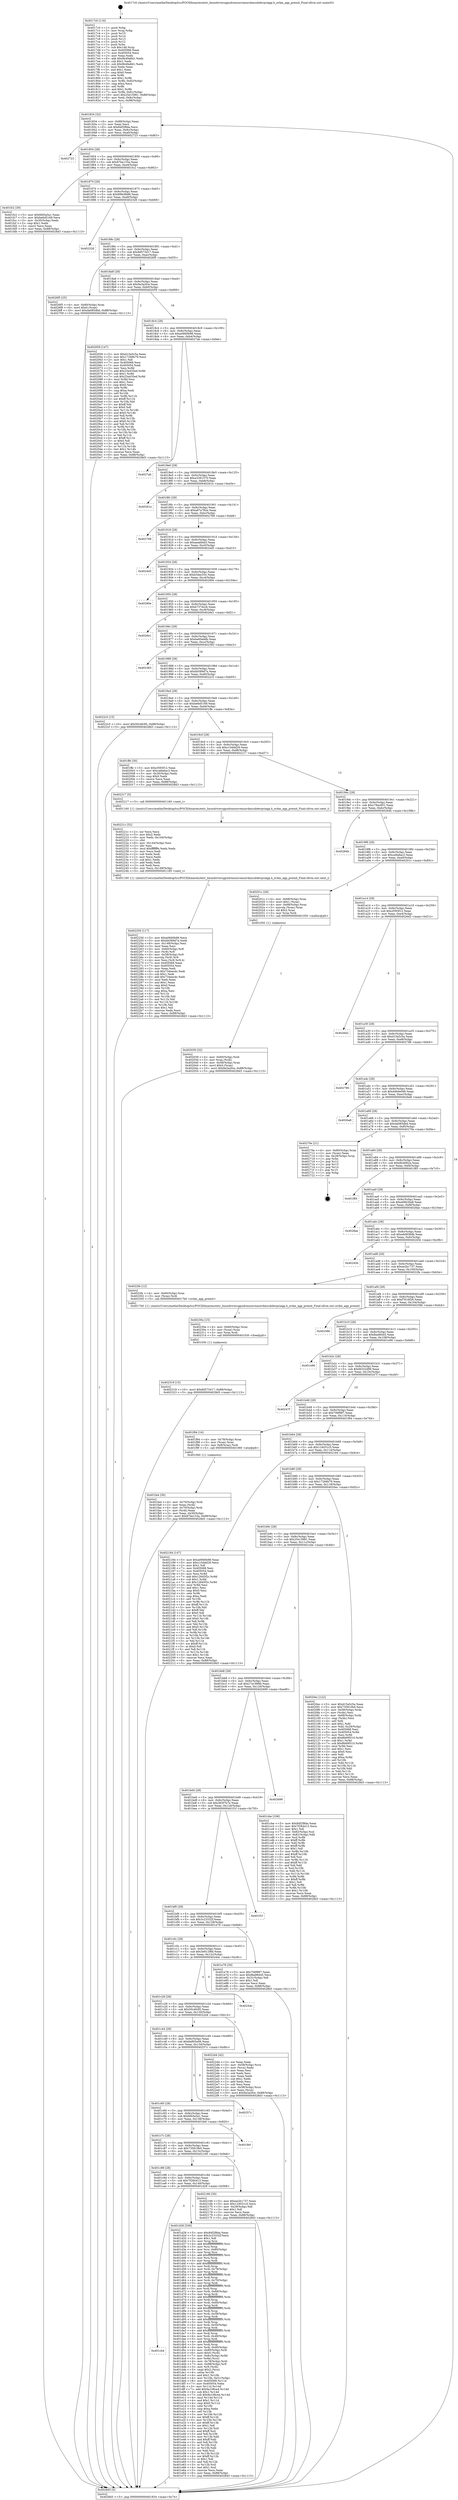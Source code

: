 digraph "0x4017c0" {
  label = "0x4017c0 (/mnt/c/Users/mathe/Desktop/tcc/POCII/binaries/extr_linuxdriversgpudrmnouveaunvkmsubdevpciagp.h_nvkm_agp_preinit_Final-ollvm.out::main(0))"
  labelloc = "t"
  node[shape=record]

  Entry [label="",width=0.3,height=0.3,shape=circle,fillcolor=black,style=filled]
  "0x401834" [label="{
     0x401834 [32]\l
     | [instrs]\l
     &nbsp;&nbsp;0x401834 \<+6\>: mov -0x88(%rbp),%eax\l
     &nbsp;&nbsp;0x40183a \<+2\>: mov %eax,%ecx\l
     &nbsp;&nbsp;0x40183c \<+6\>: sub $0x84f2f8da,%ecx\l
     &nbsp;&nbsp;0x401842 \<+6\>: mov %eax,-0x9c(%rbp)\l
     &nbsp;&nbsp;0x401848 \<+6\>: mov %ecx,-0xa0(%rbp)\l
     &nbsp;&nbsp;0x40184e \<+6\>: je 0000000000402723 \<main+0xf63\>\l
  }"]
  "0x402723" [label="{
     0x402723\l
  }", style=dashed]
  "0x401854" [label="{
     0x401854 [28]\l
     | [instrs]\l
     &nbsp;&nbsp;0x401854 \<+5\>: jmp 0000000000401859 \<main+0x99\>\l
     &nbsp;&nbsp;0x401859 \<+6\>: mov -0x9c(%rbp),%eax\l
     &nbsp;&nbsp;0x40185f \<+5\>: sub $0x87be133a,%eax\l
     &nbsp;&nbsp;0x401864 \<+6\>: mov %eax,-0xa4(%rbp)\l
     &nbsp;&nbsp;0x40186a \<+6\>: je 0000000000401fc2 \<main+0x802\>\l
  }"]
  Exit [label="",width=0.3,height=0.3,shape=circle,fillcolor=black,style=filled,peripheries=2]
  "0x401fc2" [label="{
     0x401fc2 [30]\l
     | [instrs]\l
     &nbsp;&nbsp;0x401fc2 \<+5\>: mov $0x6f45a5a1,%eax\l
     &nbsp;&nbsp;0x401fc7 \<+5\>: mov $0xbe6d5169,%ecx\l
     &nbsp;&nbsp;0x401fcc \<+3\>: mov -0x30(%rbp),%edx\l
     &nbsp;&nbsp;0x401fcf \<+3\>: cmp $0x1,%edx\l
     &nbsp;&nbsp;0x401fd2 \<+3\>: cmovl %ecx,%eax\l
     &nbsp;&nbsp;0x401fd5 \<+6\>: mov %eax,-0x88(%rbp)\l
     &nbsp;&nbsp;0x401fdb \<+5\>: jmp 00000000004028d3 \<main+0x1113\>\l
  }"]
  "0x401870" [label="{
     0x401870 [28]\l
     | [instrs]\l
     &nbsp;&nbsp;0x401870 \<+5\>: jmp 0000000000401875 \<main+0xb5\>\l
     &nbsp;&nbsp;0x401875 \<+6\>: mov -0x9c(%rbp),%eax\l
     &nbsp;&nbsp;0x40187b \<+5\>: sub $0x898c8b86,%eax\l
     &nbsp;&nbsp;0x401880 \<+6\>: mov %eax,-0xa8(%rbp)\l
     &nbsp;&nbsp;0x401886 \<+6\>: je 0000000000402328 \<main+0xb68\>\l
  }"]
  "0x402319" [label="{
     0x402319 [15]\l
     | [instrs]\l
     &nbsp;&nbsp;0x402319 \<+10\>: movl $0x8d573417,-0x88(%rbp)\l
     &nbsp;&nbsp;0x402323 \<+5\>: jmp 00000000004028d3 \<main+0x1113\>\l
  }"]
  "0x402328" [label="{
     0x402328\l
  }", style=dashed]
  "0x40188c" [label="{
     0x40188c [28]\l
     | [instrs]\l
     &nbsp;&nbsp;0x40188c \<+5\>: jmp 0000000000401891 \<main+0xd1\>\l
     &nbsp;&nbsp;0x401891 \<+6\>: mov -0x9c(%rbp),%eax\l
     &nbsp;&nbsp;0x401897 \<+5\>: sub $0x8d573417,%eax\l
     &nbsp;&nbsp;0x40189c \<+6\>: mov %eax,-0xac(%rbp)\l
     &nbsp;&nbsp;0x4018a2 \<+6\>: je 00000000004026f5 \<main+0xf35\>\l
  }"]
  "0x40230a" [label="{
     0x40230a [15]\l
     | [instrs]\l
     &nbsp;&nbsp;0x40230a \<+4\>: mov -0x60(%rbp),%rax\l
     &nbsp;&nbsp;0x40230e \<+3\>: mov (%rax),%rax\l
     &nbsp;&nbsp;0x402311 \<+3\>: mov %rax,%rdi\l
     &nbsp;&nbsp;0x402314 \<+5\>: call 0000000000401030 \<free@plt\>\l
     | [calls]\l
     &nbsp;&nbsp;0x401030 \{1\} (unknown)\l
  }"]
  "0x4026f5" [label="{
     0x4026f5 [25]\l
     | [instrs]\l
     &nbsp;&nbsp;0x4026f5 \<+4\>: mov -0x80(%rbp),%rax\l
     &nbsp;&nbsp;0x4026f9 \<+6\>: movl $0x0,(%rax)\l
     &nbsp;&nbsp;0x4026ff \<+10\>: movl $0xda085dbd,-0x88(%rbp)\l
     &nbsp;&nbsp;0x402709 \<+5\>: jmp 00000000004028d3 \<main+0x1113\>\l
  }"]
  "0x4018a8" [label="{
     0x4018a8 [28]\l
     | [instrs]\l
     &nbsp;&nbsp;0x4018a8 \<+5\>: jmp 00000000004018ad \<main+0xed\>\l
     &nbsp;&nbsp;0x4018ad \<+6\>: mov -0x9c(%rbp),%eax\l
     &nbsp;&nbsp;0x4018b3 \<+5\>: sub $0x9a3a2fce,%eax\l
     &nbsp;&nbsp;0x4018b8 \<+6\>: mov %eax,-0xb0(%rbp)\l
     &nbsp;&nbsp;0x4018be \<+6\>: je 0000000000402059 \<main+0x899\>\l
  }"]
  "0x402250" [label="{
     0x402250 [117]\l
     | [instrs]\l
     &nbsp;&nbsp;0x402250 \<+5\>: mov $0xa0660b98,%ecx\l
     &nbsp;&nbsp;0x402255 \<+5\>: mov $0xbb589d7a,%edx\l
     &nbsp;&nbsp;0x40225a \<+6\>: mov -0x148(%rbp),%esi\l
     &nbsp;&nbsp;0x402260 \<+3\>: imul %eax,%esi\l
     &nbsp;&nbsp;0x402263 \<+4\>: mov -0x60(%rbp),%r8\l
     &nbsp;&nbsp;0x402267 \<+3\>: mov (%r8),%r8\l
     &nbsp;&nbsp;0x40226a \<+4\>: mov -0x58(%rbp),%r9\l
     &nbsp;&nbsp;0x40226e \<+3\>: movslq (%r9),%r9\l
     &nbsp;&nbsp;0x402271 \<+4\>: mov %esi,(%r8,%r9,4)\l
     &nbsp;&nbsp;0x402275 \<+7\>: mov 0x405068,%eax\l
     &nbsp;&nbsp;0x40227c \<+7\>: mov 0x405054,%esi\l
     &nbsp;&nbsp;0x402283 \<+2\>: mov %eax,%edi\l
     &nbsp;&nbsp;0x402285 \<+6\>: sub $0x734eecdc,%edi\l
     &nbsp;&nbsp;0x40228b \<+3\>: sub $0x1,%edi\l
     &nbsp;&nbsp;0x40228e \<+6\>: add $0x734eecdc,%edi\l
     &nbsp;&nbsp;0x402294 \<+3\>: imul %edi,%eax\l
     &nbsp;&nbsp;0x402297 \<+3\>: and $0x1,%eax\l
     &nbsp;&nbsp;0x40229a \<+3\>: cmp $0x0,%eax\l
     &nbsp;&nbsp;0x40229d \<+4\>: sete %r10b\l
     &nbsp;&nbsp;0x4022a1 \<+3\>: cmp $0xa,%esi\l
     &nbsp;&nbsp;0x4022a4 \<+4\>: setl %r11b\l
     &nbsp;&nbsp;0x4022a8 \<+3\>: mov %r10b,%bl\l
     &nbsp;&nbsp;0x4022ab \<+3\>: and %r11b,%bl\l
     &nbsp;&nbsp;0x4022ae \<+3\>: xor %r11b,%r10b\l
     &nbsp;&nbsp;0x4022b1 \<+3\>: or %r10b,%bl\l
     &nbsp;&nbsp;0x4022b4 \<+3\>: test $0x1,%bl\l
     &nbsp;&nbsp;0x4022b7 \<+3\>: cmovne %edx,%ecx\l
     &nbsp;&nbsp;0x4022ba \<+6\>: mov %ecx,-0x88(%rbp)\l
     &nbsp;&nbsp;0x4022c0 \<+5\>: jmp 00000000004028d3 \<main+0x1113\>\l
  }"]
  "0x402059" [label="{
     0x402059 [147]\l
     | [instrs]\l
     &nbsp;&nbsp;0x402059 \<+5\>: mov $0xd15a5c5a,%eax\l
     &nbsp;&nbsp;0x40205e \<+5\>: mov $0x17266b79,%ecx\l
     &nbsp;&nbsp;0x402063 \<+2\>: mov $0x1,%dl\l
     &nbsp;&nbsp;0x402065 \<+7\>: mov 0x405068,%esi\l
     &nbsp;&nbsp;0x40206c \<+7\>: mov 0x405054,%edi\l
     &nbsp;&nbsp;0x402073 \<+3\>: mov %esi,%r8d\l
     &nbsp;&nbsp;0x402076 \<+7\>: add $0x23a435ed,%r8d\l
     &nbsp;&nbsp;0x40207d \<+4\>: sub $0x1,%r8d\l
     &nbsp;&nbsp;0x402081 \<+7\>: sub $0x23a435ed,%r8d\l
     &nbsp;&nbsp;0x402088 \<+4\>: imul %r8d,%esi\l
     &nbsp;&nbsp;0x40208c \<+3\>: and $0x1,%esi\l
     &nbsp;&nbsp;0x40208f \<+3\>: cmp $0x0,%esi\l
     &nbsp;&nbsp;0x402092 \<+4\>: sete %r9b\l
     &nbsp;&nbsp;0x402096 \<+3\>: cmp $0xa,%edi\l
     &nbsp;&nbsp;0x402099 \<+4\>: setl %r10b\l
     &nbsp;&nbsp;0x40209d \<+3\>: mov %r9b,%r11b\l
     &nbsp;&nbsp;0x4020a0 \<+4\>: xor $0xff,%r11b\l
     &nbsp;&nbsp;0x4020a4 \<+3\>: mov %r10b,%bl\l
     &nbsp;&nbsp;0x4020a7 \<+3\>: xor $0xff,%bl\l
     &nbsp;&nbsp;0x4020aa \<+3\>: xor $0x0,%dl\l
     &nbsp;&nbsp;0x4020ad \<+3\>: mov %r11b,%r14b\l
     &nbsp;&nbsp;0x4020b0 \<+4\>: and $0x0,%r14b\l
     &nbsp;&nbsp;0x4020b4 \<+3\>: and %dl,%r9b\l
     &nbsp;&nbsp;0x4020b7 \<+3\>: mov %bl,%r15b\l
     &nbsp;&nbsp;0x4020ba \<+4\>: and $0x0,%r15b\l
     &nbsp;&nbsp;0x4020be \<+3\>: and %dl,%r10b\l
     &nbsp;&nbsp;0x4020c1 \<+3\>: or %r9b,%r14b\l
     &nbsp;&nbsp;0x4020c4 \<+3\>: or %r10b,%r15b\l
     &nbsp;&nbsp;0x4020c7 \<+3\>: xor %r15b,%r14b\l
     &nbsp;&nbsp;0x4020ca \<+3\>: or %bl,%r11b\l
     &nbsp;&nbsp;0x4020cd \<+4\>: xor $0xff,%r11b\l
     &nbsp;&nbsp;0x4020d1 \<+3\>: or $0x0,%dl\l
     &nbsp;&nbsp;0x4020d4 \<+3\>: and %dl,%r11b\l
     &nbsp;&nbsp;0x4020d7 \<+3\>: or %r11b,%r14b\l
     &nbsp;&nbsp;0x4020da \<+4\>: test $0x1,%r14b\l
     &nbsp;&nbsp;0x4020de \<+3\>: cmovne %ecx,%eax\l
     &nbsp;&nbsp;0x4020e1 \<+6\>: mov %eax,-0x88(%rbp)\l
     &nbsp;&nbsp;0x4020e7 \<+5\>: jmp 00000000004028d3 \<main+0x1113\>\l
  }"]
  "0x4018c4" [label="{
     0x4018c4 [28]\l
     | [instrs]\l
     &nbsp;&nbsp;0x4018c4 \<+5\>: jmp 00000000004018c9 \<main+0x109\>\l
     &nbsp;&nbsp;0x4018c9 \<+6\>: mov -0x9c(%rbp),%eax\l
     &nbsp;&nbsp;0x4018cf \<+5\>: sub $0xa0660b98,%eax\l
     &nbsp;&nbsp;0x4018d4 \<+6\>: mov %eax,-0xb4(%rbp)\l
     &nbsp;&nbsp;0x4018da \<+6\>: je 00000000004027ab \<main+0xfeb\>\l
  }"]
  "0x40221c" [label="{
     0x40221c [52]\l
     | [instrs]\l
     &nbsp;&nbsp;0x40221c \<+2\>: xor %ecx,%ecx\l
     &nbsp;&nbsp;0x40221e \<+5\>: mov $0x2,%edx\l
     &nbsp;&nbsp;0x402223 \<+6\>: mov %edx,-0x144(%rbp)\l
     &nbsp;&nbsp;0x402229 \<+1\>: cltd\l
     &nbsp;&nbsp;0x40222a \<+6\>: mov -0x144(%rbp),%esi\l
     &nbsp;&nbsp;0x402230 \<+2\>: idiv %esi\l
     &nbsp;&nbsp;0x402232 \<+6\>: imul $0xfffffffe,%edx,%edx\l
     &nbsp;&nbsp;0x402238 \<+2\>: mov %ecx,%edi\l
     &nbsp;&nbsp;0x40223a \<+2\>: sub %edx,%edi\l
     &nbsp;&nbsp;0x40223c \<+2\>: mov %ecx,%edx\l
     &nbsp;&nbsp;0x40223e \<+3\>: sub $0x1,%edx\l
     &nbsp;&nbsp;0x402241 \<+2\>: add %edx,%edi\l
     &nbsp;&nbsp;0x402243 \<+2\>: sub %edi,%ecx\l
     &nbsp;&nbsp;0x402245 \<+6\>: mov %ecx,-0x148(%rbp)\l
     &nbsp;&nbsp;0x40224b \<+5\>: call 0000000000401160 \<next_i\>\l
     | [calls]\l
     &nbsp;&nbsp;0x401160 \{1\} (/mnt/c/Users/mathe/Desktop/tcc/POCII/binaries/extr_linuxdriversgpudrmnouveaunvkmsubdevpciagp.h_nvkm_agp_preinit_Final-ollvm.out::next_i)\l
  }"]
  "0x4027ab" [label="{
     0x4027ab\l
  }", style=dashed]
  "0x4018e0" [label="{
     0x4018e0 [28]\l
     | [instrs]\l
     &nbsp;&nbsp;0x4018e0 \<+5\>: jmp 00000000004018e5 \<main+0x125\>\l
     &nbsp;&nbsp;0x4018e5 \<+6\>: mov -0x9c(%rbp),%eax\l
     &nbsp;&nbsp;0x4018eb \<+5\>: sub $0xa3391570,%eax\l
     &nbsp;&nbsp;0x4018f0 \<+6\>: mov %eax,-0xb8(%rbp)\l
     &nbsp;&nbsp;0x4018f6 \<+6\>: je 000000000040261e \<main+0xe5e\>\l
  }"]
  "0x402039" [label="{
     0x402039 [32]\l
     | [instrs]\l
     &nbsp;&nbsp;0x402039 \<+4\>: mov -0x60(%rbp),%rdi\l
     &nbsp;&nbsp;0x40203d \<+3\>: mov %rax,(%rdi)\l
     &nbsp;&nbsp;0x402040 \<+4\>: mov -0x58(%rbp),%rax\l
     &nbsp;&nbsp;0x402044 \<+6\>: movl $0x0,(%rax)\l
     &nbsp;&nbsp;0x40204a \<+10\>: movl $0x9a3a2fce,-0x88(%rbp)\l
     &nbsp;&nbsp;0x402054 \<+5\>: jmp 00000000004028d3 \<main+0x1113\>\l
  }"]
  "0x40261e" [label="{
     0x40261e\l
  }", style=dashed]
  "0x4018fc" [label="{
     0x4018fc [28]\l
     | [instrs]\l
     &nbsp;&nbsp;0x4018fc \<+5\>: jmp 0000000000401901 \<main+0x141\>\l
     &nbsp;&nbsp;0x401901 \<+6\>: mov -0x9c(%rbp),%eax\l
     &nbsp;&nbsp;0x401907 \<+5\>: sub $0xa87a782e,%eax\l
     &nbsp;&nbsp;0x40190c \<+6\>: mov %eax,-0xbc(%rbp)\l
     &nbsp;&nbsp;0x401912 \<+6\>: je 0000000000402768 \<main+0xfa8\>\l
  }"]
  "0x401fa4" [label="{
     0x401fa4 [30]\l
     | [instrs]\l
     &nbsp;&nbsp;0x401fa4 \<+4\>: mov -0x70(%rbp),%rdi\l
     &nbsp;&nbsp;0x401fa8 \<+2\>: mov %eax,(%rdi)\l
     &nbsp;&nbsp;0x401faa \<+4\>: mov -0x70(%rbp),%rdi\l
     &nbsp;&nbsp;0x401fae \<+2\>: mov (%rdi),%eax\l
     &nbsp;&nbsp;0x401fb0 \<+3\>: mov %eax,-0x30(%rbp)\l
     &nbsp;&nbsp;0x401fb3 \<+10\>: movl $0x87be133a,-0x88(%rbp)\l
     &nbsp;&nbsp;0x401fbd \<+5\>: jmp 00000000004028d3 \<main+0x1113\>\l
  }"]
  "0x402768" [label="{
     0x402768\l
  }", style=dashed]
  "0x401918" [label="{
     0x401918 [28]\l
     | [instrs]\l
     &nbsp;&nbsp;0x401918 \<+5\>: jmp 000000000040191d \<main+0x15d\>\l
     &nbsp;&nbsp;0x40191d \<+6\>: mov -0x9c(%rbp),%eax\l
     &nbsp;&nbsp;0x401923 \<+5\>: sub $0xaeafd4d3,%eax\l
     &nbsp;&nbsp;0x401928 \<+6\>: mov %eax,-0xc0(%rbp)\l
     &nbsp;&nbsp;0x40192e \<+6\>: je 00000000004024d5 \<main+0xd15\>\l
  }"]
  "0x401cb4" [label="{
     0x401cb4\l
  }", style=dashed]
  "0x4024d5" [label="{
     0x4024d5\l
  }", style=dashed]
  "0x401934" [label="{
     0x401934 [28]\l
     | [instrs]\l
     &nbsp;&nbsp;0x401934 \<+5\>: jmp 0000000000401939 \<main+0x179\>\l
     &nbsp;&nbsp;0x401939 \<+6\>: mov -0x9c(%rbp),%eax\l
     &nbsp;&nbsp;0x40193f \<+5\>: sub $0xb3dac53c,%eax\l
     &nbsp;&nbsp;0x401944 \<+6\>: mov %eax,-0xc4(%rbp)\l
     &nbsp;&nbsp;0x40194a \<+6\>: je 000000000040280e \<main+0x104e\>\l
  }"]
  "0x401d28" [label="{
     0x401d28 [336]\l
     | [instrs]\l
     &nbsp;&nbsp;0x401d28 \<+5\>: mov $0x84f2f8da,%eax\l
     &nbsp;&nbsp;0x401d2d \<+5\>: mov $0x3c23332f,%ecx\l
     &nbsp;&nbsp;0x401d32 \<+2\>: mov $0x1,%dl\l
     &nbsp;&nbsp;0x401d34 \<+3\>: mov %rsp,%rsi\l
     &nbsp;&nbsp;0x401d37 \<+4\>: add $0xfffffffffffffff0,%rsi\l
     &nbsp;&nbsp;0x401d3b \<+3\>: mov %rsi,%rsp\l
     &nbsp;&nbsp;0x401d3e \<+4\>: mov %rsi,-0x80(%rbp)\l
     &nbsp;&nbsp;0x401d42 \<+3\>: mov %rsp,%rsi\l
     &nbsp;&nbsp;0x401d45 \<+4\>: add $0xfffffffffffffff0,%rsi\l
     &nbsp;&nbsp;0x401d49 \<+3\>: mov %rsi,%rsp\l
     &nbsp;&nbsp;0x401d4c \<+3\>: mov %rsp,%rdi\l
     &nbsp;&nbsp;0x401d4f \<+4\>: add $0xfffffffffffffff0,%rdi\l
     &nbsp;&nbsp;0x401d53 \<+3\>: mov %rdi,%rsp\l
     &nbsp;&nbsp;0x401d56 \<+4\>: mov %rdi,-0x78(%rbp)\l
     &nbsp;&nbsp;0x401d5a \<+3\>: mov %rsp,%rdi\l
     &nbsp;&nbsp;0x401d5d \<+4\>: add $0xfffffffffffffff0,%rdi\l
     &nbsp;&nbsp;0x401d61 \<+3\>: mov %rdi,%rsp\l
     &nbsp;&nbsp;0x401d64 \<+4\>: mov %rdi,-0x70(%rbp)\l
     &nbsp;&nbsp;0x401d68 \<+3\>: mov %rsp,%rdi\l
     &nbsp;&nbsp;0x401d6b \<+4\>: add $0xfffffffffffffff0,%rdi\l
     &nbsp;&nbsp;0x401d6f \<+3\>: mov %rdi,%rsp\l
     &nbsp;&nbsp;0x401d72 \<+4\>: mov %rdi,-0x68(%rbp)\l
     &nbsp;&nbsp;0x401d76 \<+3\>: mov %rsp,%rdi\l
     &nbsp;&nbsp;0x401d79 \<+4\>: add $0xfffffffffffffff0,%rdi\l
     &nbsp;&nbsp;0x401d7d \<+3\>: mov %rdi,%rsp\l
     &nbsp;&nbsp;0x401d80 \<+4\>: mov %rdi,-0x60(%rbp)\l
     &nbsp;&nbsp;0x401d84 \<+3\>: mov %rsp,%rdi\l
     &nbsp;&nbsp;0x401d87 \<+4\>: add $0xfffffffffffffff0,%rdi\l
     &nbsp;&nbsp;0x401d8b \<+3\>: mov %rdi,%rsp\l
     &nbsp;&nbsp;0x401d8e \<+4\>: mov %rdi,-0x58(%rbp)\l
     &nbsp;&nbsp;0x401d92 \<+3\>: mov %rsp,%rdi\l
     &nbsp;&nbsp;0x401d95 \<+4\>: add $0xfffffffffffffff0,%rdi\l
     &nbsp;&nbsp;0x401d99 \<+3\>: mov %rdi,%rsp\l
     &nbsp;&nbsp;0x401d9c \<+4\>: mov %rdi,-0x50(%rbp)\l
     &nbsp;&nbsp;0x401da0 \<+3\>: mov %rsp,%rdi\l
     &nbsp;&nbsp;0x401da3 \<+4\>: add $0xfffffffffffffff0,%rdi\l
     &nbsp;&nbsp;0x401da7 \<+3\>: mov %rdi,%rsp\l
     &nbsp;&nbsp;0x401daa \<+4\>: mov %rdi,-0x48(%rbp)\l
     &nbsp;&nbsp;0x401dae \<+3\>: mov %rsp,%rdi\l
     &nbsp;&nbsp;0x401db1 \<+4\>: add $0xfffffffffffffff0,%rdi\l
     &nbsp;&nbsp;0x401db5 \<+3\>: mov %rdi,%rsp\l
     &nbsp;&nbsp;0x401db8 \<+4\>: mov %rdi,-0x40(%rbp)\l
     &nbsp;&nbsp;0x401dbc \<+4\>: mov -0x80(%rbp),%rdi\l
     &nbsp;&nbsp;0x401dc0 \<+6\>: movl $0x0,(%rdi)\l
     &nbsp;&nbsp;0x401dc6 \<+7\>: mov -0x8c(%rbp),%r8d\l
     &nbsp;&nbsp;0x401dcd \<+3\>: mov %r8d,(%rsi)\l
     &nbsp;&nbsp;0x401dd0 \<+4\>: mov -0x78(%rbp),%rdi\l
     &nbsp;&nbsp;0x401dd4 \<+7\>: mov -0x98(%rbp),%r9\l
     &nbsp;&nbsp;0x401ddb \<+3\>: mov %r9,(%rdi)\l
     &nbsp;&nbsp;0x401dde \<+3\>: cmpl $0x2,(%rsi)\l
     &nbsp;&nbsp;0x401de1 \<+4\>: setne %r10b\l
     &nbsp;&nbsp;0x401de5 \<+4\>: and $0x1,%r10b\l
     &nbsp;&nbsp;0x401de9 \<+4\>: mov %r10b,-0x31(%rbp)\l
     &nbsp;&nbsp;0x401ded \<+8\>: mov 0x405068,%r11d\l
     &nbsp;&nbsp;0x401df5 \<+7\>: mov 0x405054,%ebx\l
     &nbsp;&nbsp;0x401dfc \<+3\>: mov %r11d,%r14d\l
     &nbsp;&nbsp;0x401dff \<+7\>: add $0x9a108ce4,%r14d\l
     &nbsp;&nbsp;0x401e06 \<+4\>: sub $0x1,%r14d\l
     &nbsp;&nbsp;0x401e0a \<+7\>: sub $0x9a108ce4,%r14d\l
     &nbsp;&nbsp;0x401e11 \<+4\>: imul %r14d,%r11d\l
     &nbsp;&nbsp;0x401e15 \<+4\>: and $0x1,%r11d\l
     &nbsp;&nbsp;0x401e19 \<+4\>: cmp $0x0,%r11d\l
     &nbsp;&nbsp;0x401e1d \<+4\>: sete %r10b\l
     &nbsp;&nbsp;0x401e21 \<+3\>: cmp $0xa,%ebx\l
     &nbsp;&nbsp;0x401e24 \<+4\>: setl %r15b\l
     &nbsp;&nbsp;0x401e28 \<+3\>: mov %r10b,%r12b\l
     &nbsp;&nbsp;0x401e2b \<+4\>: xor $0xff,%r12b\l
     &nbsp;&nbsp;0x401e2f \<+3\>: mov %r15b,%r13b\l
     &nbsp;&nbsp;0x401e32 \<+4\>: xor $0xff,%r13b\l
     &nbsp;&nbsp;0x401e36 \<+3\>: xor $0x1,%dl\l
     &nbsp;&nbsp;0x401e39 \<+3\>: mov %r12b,%sil\l
     &nbsp;&nbsp;0x401e3c \<+4\>: and $0xff,%sil\l
     &nbsp;&nbsp;0x401e40 \<+3\>: and %dl,%r10b\l
     &nbsp;&nbsp;0x401e43 \<+3\>: mov %r13b,%dil\l
     &nbsp;&nbsp;0x401e46 \<+4\>: and $0xff,%dil\l
     &nbsp;&nbsp;0x401e4a \<+3\>: and %dl,%r15b\l
     &nbsp;&nbsp;0x401e4d \<+3\>: or %r10b,%sil\l
     &nbsp;&nbsp;0x401e50 \<+3\>: or %r15b,%dil\l
     &nbsp;&nbsp;0x401e53 \<+3\>: xor %dil,%sil\l
     &nbsp;&nbsp;0x401e56 \<+3\>: or %r13b,%r12b\l
     &nbsp;&nbsp;0x401e59 \<+4\>: xor $0xff,%r12b\l
     &nbsp;&nbsp;0x401e5d \<+3\>: or $0x1,%dl\l
     &nbsp;&nbsp;0x401e60 \<+3\>: and %dl,%r12b\l
     &nbsp;&nbsp;0x401e63 \<+3\>: or %r12b,%sil\l
     &nbsp;&nbsp;0x401e66 \<+4\>: test $0x1,%sil\l
     &nbsp;&nbsp;0x401e6a \<+3\>: cmovne %ecx,%eax\l
     &nbsp;&nbsp;0x401e6d \<+6\>: mov %eax,-0x88(%rbp)\l
     &nbsp;&nbsp;0x401e73 \<+5\>: jmp 00000000004028d3 \<main+0x1113\>\l
  }"]
  "0x40280e" [label="{
     0x40280e\l
  }", style=dashed]
  "0x401950" [label="{
     0x401950 [28]\l
     | [instrs]\l
     &nbsp;&nbsp;0x401950 \<+5\>: jmp 0000000000401955 \<main+0x195\>\l
     &nbsp;&nbsp;0x401955 \<+6\>: mov -0x9c(%rbp),%eax\l
     &nbsp;&nbsp;0x40195b \<+5\>: sub $0xb737dccb,%eax\l
     &nbsp;&nbsp;0x401960 \<+6\>: mov %eax,-0xc8(%rbp)\l
     &nbsp;&nbsp;0x401966 \<+6\>: je 00000000004026e1 \<main+0xf21\>\l
  }"]
  "0x401c98" [label="{
     0x401c98 [28]\l
     | [instrs]\l
     &nbsp;&nbsp;0x401c98 \<+5\>: jmp 0000000000401c9d \<main+0x4dd\>\l
     &nbsp;&nbsp;0x401c9d \<+6\>: mov -0x9c(%rbp),%eax\l
     &nbsp;&nbsp;0x401ca3 \<+5\>: sub $0x7f284413,%eax\l
     &nbsp;&nbsp;0x401ca8 \<+6\>: mov %eax,-0x140(%rbp)\l
     &nbsp;&nbsp;0x401cae \<+6\>: je 0000000000401d28 \<main+0x568\>\l
  }"]
  "0x4026e1" [label="{
     0x4026e1\l
  }", style=dashed]
  "0x40196c" [label="{
     0x40196c [28]\l
     | [instrs]\l
     &nbsp;&nbsp;0x40196c \<+5\>: jmp 0000000000401971 \<main+0x1b1\>\l
     &nbsp;&nbsp;0x401971 \<+6\>: mov -0x9c(%rbp),%eax\l
     &nbsp;&nbsp;0x401977 \<+5\>: sub $0xba60addb,%eax\l
     &nbsp;&nbsp;0x40197c \<+6\>: mov %eax,-0xcc(%rbp)\l
     &nbsp;&nbsp;0x401982 \<+6\>: je 0000000000402383 \<main+0xbc3\>\l
  }"]
  "0x402166" [label="{
     0x402166 [30]\l
     | [instrs]\l
     &nbsp;&nbsp;0x402166 \<+5\>: mov $0xee2b1737,%eax\l
     &nbsp;&nbsp;0x40216b \<+5\>: mov $0x124031c5,%ecx\l
     &nbsp;&nbsp;0x402170 \<+3\>: mov -0x29(%rbp),%dl\l
     &nbsp;&nbsp;0x402173 \<+3\>: test $0x1,%dl\l
     &nbsp;&nbsp;0x402176 \<+3\>: cmovne %ecx,%eax\l
     &nbsp;&nbsp;0x402179 \<+6\>: mov %eax,-0x88(%rbp)\l
     &nbsp;&nbsp;0x40217f \<+5\>: jmp 00000000004028d3 \<main+0x1113\>\l
  }"]
  "0x402383" [label="{
     0x402383\l
  }", style=dashed]
  "0x401988" [label="{
     0x401988 [28]\l
     | [instrs]\l
     &nbsp;&nbsp;0x401988 \<+5\>: jmp 000000000040198d \<main+0x1cd\>\l
     &nbsp;&nbsp;0x40198d \<+6\>: mov -0x9c(%rbp),%eax\l
     &nbsp;&nbsp;0x401993 \<+5\>: sub $0xbb589d7a,%eax\l
     &nbsp;&nbsp;0x401998 \<+6\>: mov %eax,-0xd0(%rbp)\l
     &nbsp;&nbsp;0x40199e \<+6\>: je 00000000004022c5 \<main+0xb05\>\l
  }"]
  "0x401c7c" [label="{
     0x401c7c [28]\l
     | [instrs]\l
     &nbsp;&nbsp;0x401c7c \<+5\>: jmp 0000000000401c81 \<main+0x4c1\>\l
     &nbsp;&nbsp;0x401c81 \<+6\>: mov -0x9c(%rbp),%eax\l
     &nbsp;&nbsp;0x401c87 \<+5\>: sub $0x735810b0,%eax\l
     &nbsp;&nbsp;0x401c8c \<+6\>: mov %eax,-0x13c(%rbp)\l
     &nbsp;&nbsp;0x401c92 \<+6\>: je 0000000000402166 \<main+0x9a6\>\l
  }"]
  "0x4022c5" [label="{
     0x4022c5 [15]\l
     | [instrs]\l
     &nbsp;&nbsp;0x4022c5 \<+10\>: movl $0x50c4fc95,-0x88(%rbp)\l
     &nbsp;&nbsp;0x4022cf \<+5\>: jmp 00000000004028d3 \<main+0x1113\>\l
  }"]
  "0x4019a4" [label="{
     0x4019a4 [28]\l
     | [instrs]\l
     &nbsp;&nbsp;0x4019a4 \<+5\>: jmp 00000000004019a9 \<main+0x1e9\>\l
     &nbsp;&nbsp;0x4019a9 \<+6\>: mov -0x9c(%rbp),%eax\l
     &nbsp;&nbsp;0x4019af \<+5\>: sub $0xbe6d5169,%eax\l
     &nbsp;&nbsp;0x4019b4 \<+6\>: mov %eax,-0xd4(%rbp)\l
     &nbsp;&nbsp;0x4019ba \<+6\>: je 0000000000401ffe \<main+0x83e\>\l
  }"]
  "0x401fe0" [label="{
     0x401fe0\l
  }", style=dashed]
  "0x401ffe" [label="{
     0x401ffe [30]\l
     | [instrs]\l
     &nbsp;&nbsp;0x401ffe \<+5\>: mov $0xcf393f12,%eax\l
     &nbsp;&nbsp;0x402003 \<+5\>: mov $0xca9a6ac3,%ecx\l
     &nbsp;&nbsp;0x402008 \<+3\>: mov -0x30(%rbp),%edx\l
     &nbsp;&nbsp;0x40200b \<+3\>: cmp $0x0,%edx\l
     &nbsp;&nbsp;0x40200e \<+3\>: cmove %ecx,%eax\l
     &nbsp;&nbsp;0x402011 \<+6\>: mov %eax,-0x88(%rbp)\l
     &nbsp;&nbsp;0x402017 \<+5\>: jmp 00000000004028d3 \<main+0x1113\>\l
  }"]
  "0x4019c0" [label="{
     0x4019c0 [28]\l
     | [instrs]\l
     &nbsp;&nbsp;0x4019c0 \<+5\>: jmp 00000000004019c5 \<main+0x205\>\l
     &nbsp;&nbsp;0x4019c5 \<+6\>: mov -0x9c(%rbp),%eax\l
     &nbsp;&nbsp;0x4019cb \<+5\>: sub $0xc10ddd29,%eax\l
     &nbsp;&nbsp;0x4019d0 \<+6\>: mov %eax,-0xd8(%rbp)\l
     &nbsp;&nbsp;0x4019d6 \<+6\>: je 0000000000402217 \<main+0xa57\>\l
  }"]
  "0x401c60" [label="{
     0x401c60 [28]\l
     | [instrs]\l
     &nbsp;&nbsp;0x401c60 \<+5\>: jmp 0000000000401c65 \<main+0x4a5\>\l
     &nbsp;&nbsp;0x401c65 \<+6\>: mov -0x9c(%rbp),%eax\l
     &nbsp;&nbsp;0x401c6b \<+5\>: sub $0x6f45a5a1,%eax\l
     &nbsp;&nbsp;0x401c70 \<+6\>: mov %eax,-0x138(%rbp)\l
     &nbsp;&nbsp;0x401c76 \<+6\>: je 0000000000401fe0 \<main+0x820\>\l
  }"]
  "0x402217" [label="{
     0x402217 [5]\l
     | [instrs]\l
     &nbsp;&nbsp;0x402217 \<+5\>: call 0000000000401160 \<next_i\>\l
     | [calls]\l
     &nbsp;&nbsp;0x401160 \{1\} (/mnt/c/Users/mathe/Desktop/tcc/POCII/binaries/extr_linuxdriversgpudrmnouveaunvkmsubdevpciagp.h_nvkm_agp_preinit_Final-ollvm.out::next_i)\l
  }"]
  "0x4019dc" [label="{
     0x4019dc [28]\l
     | [instrs]\l
     &nbsp;&nbsp;0x4019dc \<+5\>: jmp 00000000004019e1 \<main+0x221\>\l
     &nbsp;&nbsp;0x4019e1 \<+6\>: mov -0x9c(%rbp),%eax\l
     &nbsp;&nbsp;0x4019e7 \<+5\>: sub $0xc78ac951,%eax\l
     &nbsp;&nbsp;0x4019ec \<+6\>: mov %eax,-0xdc(%rbp)\l
     &nbsp;&nbsp;0x4019f2 \<+6\>: je 000000000040284b \<main+0x108b\>\l
  }"]
  "0x40257c" [label="{
     0x40257c\l
  }", style=dashed]
  "0x40284b" [label="{
     0x40284b\l
  }", style=dashed]
  "0x4019f8" [label="{
     0x4019f8 [28]\l
     | [instrs]\l
     &nbsp;&nbsp;0x4019f8 \<+5\>: jmp 00000000004019fd \<main+0x23d\>\l
     &nbsp;&nbsp;0x4019fd \<+6\>: mov -0x9c(%rbp),%eax\l
     &nbsp;&nbsp;0x401a03 \<+5\>: sub $0xca9a6ac3,%eax\l
     &nbsp;&nbsp;0x401a08 \<+6\>: mov %eax,-0xe0(%rbp)\l
     &nbsp;&nbsp;0x401a0e \<+6\>: je 000000000040201c \<main+0x85c\>\l
  }"]
  "0x401c44" [label="{
     0x401c44 [28]\l
     | [instrs]\l
     &nbsp;&nbsp;0x401c44 \<+5\>: jmp 0000000000401c49 \<main+0x489\>\l
     &nbsp;&nbsp;0x401c49 \<+6\>: mov -0x9c(%rbp),%eax\l
     &nbsp;&nbsp;0x401c4f \<+5\>: sub $0x6a805e06,%eax\l
     &nbsp;&nbsp;0x401c54 \<+6\>: mov %eax,-0x134(%rbp)\l
     &nbsp;&nbsp;0x401c5a \<+6\>: je 000000000040257c \<main+0xdbc\>\l
  }"]
  "0x40201c" [label="{
     0x40201c [29]\l
     | [instrs]\l
     &nbsp;&nbsp;0x40201c \<+4\>: mov -0x68(%rbp),%rax\l
     &nbsp;&nbsp;0x402020 \<+6\>: movl $0x1,(%rax)\l
     &nbsp;&nbsp;0x402026 \<+4\>: mov -0x68(%rbp),%rax\l
     &nbsp;&nbsp;0x40202a \<+3\>: movslq (%rax),%rax\l
     &nbsp;&nbsp;0x40202d \<+4\>: shl $0x2,%rax\l
     &nbsp;&nbsp;0x402031 \<+3\>: mov %rax,%rdi\l
     &nbsp;&nbsp;0x402034 \<+5\>: call 0000000000401050 \<malloc@plt\>\l
     | [calls]\l
     &nbsp;&nbsp;0x401050 \{1\} (unknown)\l
  }"]
  "0x401a14" [label="{
     0x401a14 [28]\l
     | [instrs]\l
     &nbsp;&nbsp;0x401a14 \<+5\>: jmp 0000000000401a19 \<main+0x259\>\l
     &nbsp;&nbsp;0x401a19 \<+6\>: mov -0x9c(%rbp),%eax\l
     &nbsp;&nbsp;0x401a1f \<+5\>: sub $0xcf393f12,%eax\l
     &nbsp;&nbsp;0x401a24 \<+6\>: mov %eax,-0xe4(%rbp)\l
     &nbsp;&nbsp;0x401a2a \<+6\>: je 00000000004026d2 \<main+0xf12\>\l
  }"]
  "0x4022d4" [label="{
     0x4022d4 [42]\l
     | [instrs]\l
     &nbsp;&nbsp;0x4022d4 \<+2\>: xor %eax,%eax\l
     &nbsp;&nbsp;0x4022d6 \<+4\>: mov -0x58(%rbp),%rcx\l
     &nbsp;&nbsp;0x4022da \<+2\>: mov (%rcx),%edx\l
     &nbsp;&nbsp;0x4022dc \<+2\>: mov %eax,%esi\l
     &nbsp;&nbsp;0x4022de \<+2\>: sub %edx,%esi\l
     &nbsp;&nbsp;0x4022e0 \<+2\>: mov %eax,%edx\l
     &nbsp;&nbsp;0x4022e2 \<+3\>: sub $0x1,%edx\l
     &nbsp;&nbsp;0x4022e5 \<+2\>: add %edx,%esi\l
     &nbsp;&nbsp;0x4022e7 \<+2\>: sub %esi,%eax\l
     &nbsp;&nbsp;0x4022e9 \<+4\>: mov -0x58(%rbp),%rcx\l
     &nbsp;&nbsp;0x4022ed \<+2\>: mov %eax,(%rcx)\l
     &nbsp;&nbsp;0x4022ef \<+10\>: movl $0x9a3a2fce,-0x88(%rbp)\l
     &nbsp;&nbsp;0x4022f9 \<+5\>: jmp 00000000004028d3 \<main+0x1113\>\l
  }"]
  "0x4026d2" [label="{
     0x4026d2\l
  }", style=dashed]
  "0x401a30" [label="{
     0x401a30 [28]\l
     | [instrs]\l
     &nbsp;&nbsp;0x401a30 \<+5\>: jmp 0000000000401a35 \<main+0x275\>\l
     &nbsp;&nbsp;0x401a35 \<+6\>: mov -0x9c(%rbp),%eax\l
     &nbsp;&nbsp;0x401a3b \<+5\>: sub $0xd15a5c5a,%eax\l
     &nbsp;&nbsp;0x401a40 \<+6\>: mov %eax,-0xe8(%rbp)\l
     &nbsp;&nbsp;0x401a46 \<+6\>: je 0000000000402786 \<main+0xfc6\>\l
  }"]
  "0x401c28" [label="{
     0x401c28 [28]\l
     | [instrs]\l
     &nbsp;&nbsp;0x401c28 \<+5\>: jmp 0000000000401c2d \<main+0x46d\>\l
     &nbsp;&nbsp;0x401c2d \<+6\>: mov -0x9c(%rbp),%eax\l
     &nbsp;&nbsp;0x401c33 \<+5\>: sub $0x50c4fc95,%eax\l
     &nbsp;&nbsp;0x401c38 \<+6\>: mov %eax,-0x130(%rbp)\l
     &nbsp;&nbsp;0x401c3e \<+6\>: je 00000000004022d4 \<main+0xb14\>\l
  }"]
  "0x402786" [label="{
     0x402786\l
  }", style=dashed]
  "0x401a4c" [label="{
     0x401a4c [28]\l
     | [instrs]\l
     &nbsp;&nbsp;0x401a4c \<+5\>: jmp 0000000000401a51 \<main+0x291\>\l
     &nbsp;&nbsp;0x401a51 \<+6\>: mov -0x9c(%rbp),%eax\l
     &nbsp;&nbsp;0x401a57 \<+5\>: sub $0xd4b9e046,%eax\l
     &nbsp;&nbsp;0x401a5c \<+6\>: mov %eax,-0xec(%rbp)\l
     &nbsp;&nbsp;0x401a62 \<+6\>: je 00000000004026a8 \<main+0xee8\>\l
  }"]
  "0x40244c" [label="{
     0x40244c\l
  }", style=dashed]
  "0x4026a8" [label="{
     0x4026a8\l
  }", style=dashed]
  "0x401a68" [label="{
     0x401a68 [28]\l
     | [instrs]\l
     &nbsp;&nbsp;0x401a68 \<+5\>: jmp 0000000000401a6d \<main+0x2ad\>\l
     &nbsp;&nbsp;0x401a6d \<+6\>: mov -0x9c(%rbp),%eax\l
     &nbsp;&nbsp;0x401a73 \<+5\>: sub $0xda085dbd,%eax\l
     &nbsp;&nbsp;0x401a78 \<+6\>: mov %eax,-0xf0(%rbp)\l
     &nbsp;&nbsp;0x401a7e \<+6\>: je 000000000040270e \<main+0xf4e\>\l
  }"]
  "0x401c0c" [label="{
     0x401c0c [28]\l
     | [instrs]\l
     &nbsp;&nbsp;0x401c0c \<+5\>: jmp 0000000000401c11 \<main+0x451\>\l
     &nbsp;&nbsp;0x401c11 \<+6\>: mov -0x9c(%rbp),%eax\l
     &nbsp;&nbsp;0x401c17 \<+5\>: sub $0x3e9129fd,%eax\l
     &nbsp;&nbsp;0x401c1c \<+6\>: mov %eax,-0x12c(%rbp)\l
     &nbsp;&nbsp;0x401c22 \<+6\>: je 000000000040244c \<main+0xc8c\>\l
  }"]
  "0x40270e" [label="{
     0x40270e [21]\l
     | [instrs]\l
     &nbsp;&nbsp;0x40270e \<+4\>: mov -0x80(%rbp),%rax\l
     &nbsp;&nbsp;0x402712 \<+2\>: mov (%rax),%eax\l
     &nbsp;&nbsp;0x402714 \<+4\>: lea -0x28(%rbp),%rsp\l
     &nbsp;&nbsp;0x402718 \<+1\>: pop %rbx\l
     &nbsp;&nbsp;0x402719 \<+2\>: pop %r12\l
     &nbsp;&nbsp;0x40271b \<+2\>: pop %r13\l
     &nbsp;&nbsp;0x40271d \<+2\>: pop %r14\l
     &nbsp;&nbsp;0x40271f \<+2\>: pop %r15\l
     &nbsp;&nbsp;0x402721 \<+1\>: pop %rbp\l
     &nbsp;&nbsp;0x402722 \<+1\>: ret\l
  }"]
  "0x401a84" [label="{
     0x401a84 [28]\l
     | [instrs]\l
     &nbsp;&nbsp;0x401a84 \<+5\>: jmp 0000000000401a89 \<main+0x2c9\>\l
     &nbsp;&nbsp;0x401a89 \<+6\>: mov -0x9c(%rbp),%eax\l
     &nbsp;&nbsp;0x401a8f \<+5\>: sub $0xdfcd062a,%eax\l
     &nbsp;&nbsp;0x401a94 \<+6\>: mov %eax,-0xf4(%rbp)\l
     &nbsp;&nbsp;0x401a9a \<+6\>: je 0000000000401f85 \<main+0x7c5\>\l
  }"]
  "0x401e78" [label="{
     0x401e78 [30]\l
     | [instrs]\l
     &nbsp;&nbsp;0x401e78 \<+5\>: mov $0x706f987,%eax\l
     &nbsp;&nbsp;0x401e7d \<+5\>: mov $0xfba98445,%ecx\l
     &nbsp;&nbsp;0x401e82 \<+3\>: mov -0x31(%rbp),%dl\l
     &nbsp;&nbsp;0x401e85 \<+3\>: test $0x1,%dl\l
     &nbsp;&nbsp;0x401e88 \<+3\>: cmovne %ecx,%eax\l
     &nbsp;&nbsp;0x401e8b \<+6\>: mov %eax,-0x88(%rbp)\l
     &nbsp;&nbsp;0x401e91 \<+5\>: jmp 00000000004028d3 \<main+0x1113\>\l
  }"]
  "0x401f85" [label="{
     0x401f85\l
  }", style=dashed]
  "0x401aa0" [label="{
     0x401aa0 [28]\l
     | [instrs]\l
     &nbsp;&nbsp;0x401aa0 \<+5\>: jmp 0000000000401aa5 \<main+0x2e5\>\l
     &nbsp;&nbsp;0x401aa5 \<+6\>: mov -0x9c(%rbp),%eax\l
     &nbsp;&nbsp;0x401aab \<+5\>: sub $0xe69b30a8,%eax\l
     &nbsp;&nbsp;0x401ab0 \<+6\>: mov %eax,-0xf8(%rbp)\l
     &nbsp;&nbsp;0x401ab6 \<+6\>: je 00000000004028ae \<main+0x10ee\>\l
  }"]
  "0x401bf0" [label="{
     0x401bf0 [28]\l
     | [instrs]\l
     &nbsp;&nbsp;0x401bf0 \<+5\>: jmp 0000000000401bf5 \<main+0x435\>\l
     &nbsp;&nbsp;0x401bf5 \<+6\>: mov -0x9c(%rbp),%eax\l
     &nbsp;&nbsp;0x401bfb \<+5\>: sub $0x3c23332f,%eax\l
     &nbsp;&nbsp;0x401c00 \<+6\>: mov %eax,-0x128(%rbp)\l
     &nbsp;&nbsp;0x401c06 \<+6\>: je 0000000000401e78 \<main+0x6b8\>\l
  }"]
  "0x4028ae" [label="{
     0x4028ae\l
  }", style=dashed]
  "0x401abc" [label="{
     0x401abc [28]\l
     | [instrs]\l
     &nbsp;&nbsp;0x401abc \<+5\>: jmp 0000000000401ac1 \<main+0x301\>\l
     &nbsp;&nbsp;0x401ac1 \<+6\>: mov -0x9c(%rbp),%eax\l
     &nbsp;&nbsp;0x401ac7 \<+5\>: sub $0xe6d938db,%eax\l
     &nbsp;&nbsp;0x401acc \<+6\>: mov %eax,-0xfc(%rbp)\l
     &nbsp;&nbsp;0x401ad2 \<+6\>: je 000000000040245b \<main+0xc9b\>\l
  }"]
  "0x401f1f" [label="{
     0x401f1f\l
  }", style=dashed]
  "0x40245b" [label="{
     0x40245b\l
  }", style=dashed]
  "0x401ad8" [label="{
     0x401ad8 [28]\l
     | [instrs]\l
     &nbsp;&nbsp;0x401ad8 \<+5\>: jmp 0000000000401add \<main+0x31d\>\l
     &nbsp;&nbsp;0x401add \<+6\>: mov -0x9c(%rbp),%eax\l
     &nbsp;&nbsp;0x401ae3 \<+5\>: sub $0xee2b1737,%eax\l
     &nbsp;&nbsp;0x401ae8 \<+6\>: mov %eax,-0x100(%rbp)\l
     &nbsp;&nbsp;0x401aee \<+6\>: je 00000000004022fe \<main+0xb3e\>\l
  }"]
  "0x401bd4" [label="{
     0x401bd4 [28]\l
     | [instrs]\l
     &nbsp;&nbsp;0x401bd4 \<+5\>: jmp 0000000000401bd9 \<main+0x419\>\l
     &nbsp;&nbsp;0x401bd9 \<+6\>: mov -0x9c(%rbp),%eax\l
     &nbsp;&nbsp;0x401bdf \<+5\>: sub $0x363f7b7e,%eax\l
     &nbsp;&nbsp;0x401be4 \<+6\>: mov %eax,-0x124(%rbp)\l
     &nbsp;&nbsp;0x401bea \<+6\>: je 0000000000401f1f \<main+0x75f\>\l
  }"]
  "0x4022fe" [label="{
     0x4022fe [12]\l
     | [instrs]\l
     &nbsp;&nbsp;0x4022fe \<+4\>: mov -0x60(%rbp),%rax\l
     &nbsp;&nbsp;0x402302 \<+3\>: mov (%rax),%rdi\l
     &nbsp;&nbsp;0x402305 \<+5\>: call 00000000004017b0 \<nvkm_agp_preinit\>\l
     | [calls]\l
     &nbsp;&nbsp;0x4017b0 \{1\} (/mnt/c/Users/mathe/Desktop/tcc/POCII/binaries/extr_linuxdriversgpudrmnouveaunvkmsubdevpciagp.h_nvkm_agp_preinit_Final-ollvm.out::nvkm_agp_preinit)\l
  }"]
  "0x401af4" [label="{
     0x401af4 [28]\l
     | [instrs]\l
     &nbsp;&nbsp;0x401af4 \<+5\>: jmp 0000000000401af9 \<main+0x339\>\l
     &nbsp;&nbsp;0x401af9 \<+6\>: mov -0x9c(%rbp),%eax\l
     &nbsp;&nbsp;0x401aff \<+5\>: sub $0xf7616f26,%eax\l
     &nbsp;&nbsp;0x401b04 \<+6\>: mov %eax,-0x104(%rbp)\l
     &nbsp;&nbsp;0x401b0a \<+6\>: je 000000000040258b \<main+0xdcb\>\l
  }"]
  "0x402699" [label="{
     0x402699\l
  }", style=dashed]
  "0x40258b" [label="{
     0x40258b\l
  }", style=dashed]
  "0x401b10" [label="{
     0x401b10 [28]\l
     | [instrs]\l
     &nbsp;&nbsp;0x401b10 \<+5\>: jmp 0000000000401b15 \<main+0x355\>\l
     &nbsp;&nbsp;0x401b15 \<+6\>: mov -0x9c(%rbp),%eax\l
     &nbsp;&nbsp;0x401b1b \<+5\>: sub $0xfba98445,%eax\l
     &nbsp;&nbsp;0x401b20 \<+6\>: mov %eax,-0x108(%rbp)\l
     &nbsp;&nbsp;0x401b26 \<+6\>: je 0000000000401e96 \<main+0x6d6\>\l
  }"]
  "0x4017c0" [label="{
     0x4017c0 [116]\l
     | [instrs]\l
     &nbsp;&nbsp;0x4017c0 \<+1\>: push %rbp\l
     &nbsp;&nbsp;0x4017c1 \<+3\>: mov %rsp,%rbp\l
     &nbsp;&nbsp;0x4017c4 \<+2\>: push %r15\l
     &nbsp;&nbsp;0x4017c6 \<+2\>: push %r14\l
     &nbsp;&nbsp;0x4017c8 \<+2\>: push %r13\l
     &nbsp;&nbsp;0x4017ca \<+2\>: push %r12\l
     &nbsp;&nbsp;0x4017cc \<+1\>: push %rbx\l
     &nbsp;&nbsp;0x4017cd \<+7\>: sub $0x148,%rsp\l
     &nbsp;&nbsp;0x4017d4 \<+7\>: mov 0x405068,%eax\l
     &nbsp;&nbsp;0x4017db \<+7\>: mov 0x405054,%ecx\l
     &nbsp;&nbsp;0x4017e2 \<+2\>: mov %eax,%edx\l
     &nbsp;&nbsp;0x4017e4 \<+6\>: add $0x9b49a8d1,%edx\l
     &nbsp;&nbsp;0x4017ea \<+3\>: sub $0x1,%edx\l
     &nbsp;&nbsp;0x4017ed \<+6\>: sub $0x9b49a8d1,%edx\l
     &nbsp;&nbsp;0x4017f3 \<+3\>: imul %edx,%eax\l
     &nbsp;&nbsp;0x4017f6 \<+3\>: and $0x1,%eax\l
     &nbsp;&nbsp;0x4017f9 \<+3\>: cmp $0x0,%eax\l
     &nbsp;&nbsp;0x4017fc \<+4\>: sete %r8b\l
     &nbsp;&nbsp;0x401800 \<+4\>: and $0x1,%r8b\l
     &nbsp;&nbsp;0x401804 \<+7\>: mov %r8b,-0x82(%rbp)\l
     &nbsp;&nbsp;0x40180b \<+3\>: cmp $0xa,%ecx\l
     &nbsp;&nbsp;0x40180e \<+4\>: setl %r8b\l
     &nbsp;&nbsp;0x401812 \<+4\>: and $0x1,%r8b\l
     &nbsp;&nbsp;0x401816 \<+7\>: mov %r8b,-0x81(%rbp)\l
     &nbsp;&nbsp;0x40181d \<+10\>: movl $0x25e15981,-0x88(%rbp)\l
     &nbsp;&nbsp;0x401827 \<+6\>: mov %edi,-0x8c(%rbp)\l
     &nbsp;&nbsp;0x40182d \<+7\>: mov %rsi,-0x98(%rbp)\l
  }"]
  "0x401e96" [label="{
     0x401e96\l
  }", style=dashed]
  "0x401b2c" [label="{
     0x401b2c [28]\l
     | [instrs]\l
     &nbsp;&nbsp;0x401b2c \<+5\>: jmp 0000000000401b31 \<main+0x371\>\l
     &nbsp;&nbsp;0x401b31 \<+6\>: mov -0x9c(%rbp),%eax\l
     &nbsp;&nbsp;0x401b37 \<+5\>: sub $0xfd332d99,%eax\l
     &nbsp;&nbsp;0x401b3c \<+6\>: mov %eax,-0x10c(%rbp)\l
     &nbsp;&nbsp;0x401b42 \<+6\>: je 000000000040247f \<main+0xcbf\>\l
  }"]
  "0x4028d3" [label="{
     0x4028d3 [5]\l
     | [instrs]\l
     &nbsp;&nbsp;0x4028d3 \<+5\>: jmp 0000000000401834 \<main+0x74\>\l
  }"]
  "0x40247f" [label="{
     0x40247f\l
  }", style=dashed]
  "0x401b48" [label="{
     0x401b48 [28]\l
     | [instrs]\l
     &nbsp;&nbsp;0x401b48 \<+5\>: jmp 0000000000401b4d \<main+0x38d\>\l
     &nbsp;&nbsp;0x401b4d \<+6\>: mov -0x9c(%rbp),%eax\l
     &nbsp;&nbsp;0x401b53 \<+5\>: sub $0x706f987,%eax\l
     &nbsp;&nbsp;0x401b58 \<+6\>: mov %eax,-0x110(%rbp)\l
     &nbsp;&nbsp;0x401b5e \<+6\>: je 0000000000401f94 \<main+0x7d4\>\l
  }"]
  "0x401bb8" [label="{
     0x401bb8 [28]\l
     | [instrs]\l
     &nbsp;&nbsp;0x401bb8 \<+5\>: jmp 0000000000401bbd \<main+0x3fd\>\l
     &nbsp;&nbsp;0x401bbd \<+6\>: mov -0x9c(%rbp),%eax\l
     &nbsp;&nbsp;0x401bc3 \<+5\>: sub $0x27a1999b,%eax\l
     &nbsp;&nbsp;0x401bc8 \<+6\>: mov %eax,-0x120(%rbp)\l
     &nbsp;&nbsp;0x401bce \<+6\>: je 0000000000402699 \<main+0xed9\>\l
  }"]
  "0x401f94" [label="{
     0x401f94 [16]\l
     | [instrs]\l
     &nbsp;&nbsp;0x401f94 \<+4\>: mov -0x78(%rbp),%rax\l
     &nbsp;&nbsp;0x401f98 \<+3\>: mov (%rax),%rax\l
     &nbsp;&nbsp;0x401f9b \<+4\>: mov 0x8(%rax),%rdi\l
     &nbsp;&nbsp;0x401f9f \<+5\>: call 0000000000401060 \<atoi@plt\>\l
     | [calls]\l
     &nbsp;&nbsp;0x401060 \{1\} (unknown)\l
  }"]
  "0x401b64" [label="{
     0x401b64 [28]\l
     | [instrs]\l
     &nbsp;&nbsp;0x401b64 \<+5\>: jmp 0000000000401b69 \<main+0x3a9\>\l
     &nbsp;&nbsp;0x401b69 \<+6\>: mov -0x9c(%rbp),%eax\l
     &nbsp;&nbsp;0x401b6f \<+5\>: sub $0x124031c5,%eax\l
     &nbsp;&nbsp;0x401b74 \<+6\>: mov %eax,-0x114(%rbp)\l
     &nbsp;&nbsp;0x401b7a \<+6\>: je 0000000000402184 \<main+0x9c4\>\l
  }"]
  "0x401cbe" [label="{
     0x401cbe [106]\l
     | [instrs]\l
     &nbsp;&nbsp;0x401cbe \<+5\>: mov $0x84f2f8da,%eax\l
     &nbsp;&nbsp;0x401cc3 \<+5\>: mov $0x7f284413,%ecx\l
     &nbsp;&nbsp;0x401cc8 \<+2\>: mov $0x1,%dl\l
     &nbsp;&nbsp;0x401cca \<+7\>: mov -0x82(%rbp),%sil\l
     &nbsp;&nbsp;0x401cd1 \<+7\>: mov -0x81(%rbp),%dil\l
     &nbsp;&nbsp;0x401cd8 \<+3\>: mov %sil,%r8b\l
     &nbsp;&nbsp;0x401cdb \<+4\>: xor $0xff,%r8b\l
     &nbsp;&nbsp;0x401cdf \<+3\>: mov %dil,%r9b\l
     &nbsp;&nbsp;0x401ce2 \<+4\>: xor $0xff,%r9b\l
     &nbsp;&nbsp;0x401ce6 \<+3\>: xor $0x1,%dl\l
     &nbsp;&nbsp;0x401ce9 \<+3\>: mov %r8b,%r10b\l
     &nbsp;&nbsp;0x401cec \<+4\>: and $0xff,%r10b\l
     &nbsp;&nbsp;0x401cf0 \<+3\>: and %dl,%sil\l
     &nbsp;&nbsp;0x401cf3 \<+3\>: mov %r9b,%r11b\l
     &nbsp;&nbsp;0x401cf6 \<+4\>: and $0xff,%r11b\l
     &nbsp;&nbsp;0x401cfa \<+3\>: and %dl,%dil\l
     &nbsp;&nbsp;0x401cfd \<+3\>: or %sil,%r10b\l
     &nbsp;&nbsp;0x401d00 \<+3\>: or %dil,%r11b\l
     &nbsp;&nbsp;0x401d03 \<+3\>: xor %r11b,%r10b\l
     &nbsp;&nbsp;0x401d06 \<+3\>: or %r9b,%r8b\l
     &nbsp;&nbsp;0x401d09 \<+4\>: xor $0xff,%r8b\l
     &nbsp;&nbsp;0x401d0d \<+3\>: or $0x1,%dl\l
     &nbsp;&nbsp;0x401d10 \<+3\>: and %dl,%r8b\l
     &nbsp;&nbsp;0x401d13 \<+3\>: or %r8b,%r10b\l
     &nbsp;&nbsp;0x401d16 \<+4\>: test $0x1,%r10b\l
     &nbsp;&nbsp;0x401d1a \<+3\>: cmovne %ecx,%eax\l
     &nbsp;&nbsp;0x401d1d \<+6\>: mov %eax,-0x88(%rbp)\l
     &nbsp;&nbsp;0x401d23 \<+5\>: jmp 00000000004028d3 \<main+0x1113\>\l
  }"]
  "0x402184" [label="{
     0x402184 [147]\l
     | [instrs]\l
     &nbsp;&nbsp;0x402184 \<+5\>: mov $0xa0660b98,%eax\l
     &nbsp;&nbsp;0x402189 \<+5\>: mov $0xc10ddd29,%ecx\l
     &nbsp;&nbsp;0x40218e \<+2\>: mov $0x1,%dl\l
     &nbsp;&nbsp;0x402190 \<+7\>: mov 0x405068,%esi\l
     &nbsp;&nbsp;0x402197 \<+7\>: mov 0x405054,%edi\l
     &nbsp;&nbsp;0x40219e \<+3\>: mov %esi,%r8d\l
     &nbsp;&nbsp;0x4021a1 \<+7\>: add $0x12845f2c,%r8d\l
     &nbsp;&nbsp;0x4021a8 \<+4\>: sub $0x1,%r8d\l
     &nbsp;&nbsp;0x4021ac \<+7\>: sub $0x12845f2c,%r8d\l
     &nbsp;&nbsp;0x4021b3 \<+4\>: imul %r8d,%esi\l
     &nbsp;&nbsp;0x4021b7 \<+3\>: and $0x1,%esi\l
     &nbsp;&nbsp;0x4021ba \<+3\>: cmp $0x0,%esi\l
     &nbsp;&nbsp;0x4021bd \<+4\>: sete %r9b\l
     &nbsp;&nbsp;0x4021c1 \<+3\>: cmp $0xa,%edi\l
     &nbsp;&nbsp;0x4021c4 \<+4\>: setl %r10b\l
     &nbsp;&nbsp;0x4021c8 \<+3\>: mov %r9b,%r11b\l
     &nbsp;&nbsp;0x4021cb \<+4\>: xor $0xff,%r11b\l
     &nbsp;&nbsp;0x4021cf \<+3\>: mov %r10b,%bl\l
     &nbsp;&nbsp;0x4021d2 \<+3\>: xor $0xff,%bl\l
     &nbsp;&nbsp;0x4021d5 \<+3\>: xor $0x0,%dl\l
     &nbsp;&nbsp;0x4021d8 \<+3\>: mov %r11b,%r14b\l
     &nbsp;&nbsp;0x4021db \<+4\>: and $0x0,%r14b\l
     &nbsp;&nbsp;0x4021df \<+3\>: and %dl,%r9b\l
     &nbsp;&nbsp;0x4021e2 \<+3\>: mov %bl,%r15b\l
     &nbsp;&nbsp;0x4021e5 \<+4\>: and $0x0,%r15b\l
     &nbsp;&nbsp;0x4021e9 \<+3\>: and %dl,%r10b\l
     &nbsp;&nbsp;0x4021ec \<+3\>: or %r9b,%r14b\l
     &nbsp;&nbsp;0x4021ef \<+3\>: or %r10b,%r15b\l
     &nbsp;&nbsp;0x4021f2 \<+3\>: xor %r15b,%r14b\l
     &nbsp;&nbsp;0x4021f5 \<+3\>: or %bl,%r11b\l
     &nbsp;&nbsp;0x4021f8 \<+4\>: xor $0xff,%r11b\l
     &nbsp;&nbsp;0x4021fc \<+3\>: or $0x0,%dl\l
     &nbsp;&nbsp;0x4021ff \<+3\>: and %dl,%r11b\l
     &nbsp;&nbsp;0x402202 \<+3\>: or %r11b,%r14b\l
     &nbsp;&nbsp;0x402205 \<+4\>: test $0x1,%r14b\l
     &nbsp;&nbsp;0x402209 \<+3\>: cmovne %ecx,%eax\l
     &nbsp;&nbsp;0x40220c \<+6\>: mov %eax,-0x88(%rbp)\l
     &nbsp;&nbsp;0x402212 \<+5\>: jmp 00000000004028d3 \<main+0x1113\>\l
  }"]
  "0x401b80" [label="{
     0x401b80 [28]\l
     | [instrs]\l
     &nbsp;&nbsp;0x401b80 \<+5\>: jmp 0000000000401b85 \<main+0x3c5\>\l
     &nbsp;&nbsp;0x401b85 \<+6\>: mov -0x9c(%rbp),%eax\l
     &nbsp;&nbsp;0x401b8b \<+5\>: sub $0x17266b79,%eax\l
     &nbsp;&nbsp;0x401b90 \<+6\>: mov %eax,-0x118(%rbp)\l
     &nbsp;&nbsp;0x401b96 \<+6\>: je 00000000004020ec \<main+0x92c\>\l
  }"]
  "0x401b9c" [label="{
     0x401b9c [28]\l
     | [instrs]\l
     &nbsp;&nbsp;0x401b9c \<+5\>: jmp 0000000000401ba1 \<main+0x3e1\>\l
     &nbsp;&nbsp;0x401ba1 \<+6\>: mov -0x9c(%rbp),%eax\l
     &nbsp;&nbsp;0x401ba7 \<+5\>: sub $0x25e15981,%eax\l
     &nbsp;&nbsp;0x401bac \<+6\>: mov %eax,-0x11c(%rbp)\l
     &nbsp;&nbsp;0x401bb2 \<+6\>: je 0000000000401cbe \<main+0x4fe\>\l
  }"]
  "0x4020ec" [label="{
     0x4020ec [122]\l
     | [instrs]\l
     &nbsp;&nbsp;0x4020ec \<+5\>: mov $0xd15a5c5a,%eax\l
     &nbsp;&nbsp;0x4020f1 \<+5\>: mov $0x735810b0,%ecx\l
     &nbsp;&nbsp;0x4020f6 \<+4\>: mov -0x58(%rbp),%rdx\l
     &nbsp;&nbsp;0x4020fa \<+2\>: mov (%rdx),%esi\l
     &nbsp;&nbsp;0x4020fc \<+4\>: mov -0x68(%rbp),%rdx\l
     &nbsp;&nbsp;0x402100 \<+2\>: cmp (%rdx),%esi\l
     &nbsp;&nbsp;0x402102 \<+4\>: setl %dil\l
     &nbsp;&nbsp;0x402106 \<+4\>: and $0x1,%dil\l
     &nbsp;&nbsp;0x40210a \<+4\>: mov %dil,-0x29(%rbp)\l
     &nbsp;&nbsp;0x40210e \<+7\>: mov 0x405068,%esi\l
     &nbsp;&nbsp;0x402115 \<+8\>: mov 0x405054,%r8d\l
     &nbsp;&nbsp;0x40211d \<+3\>: mov %esi,%r9d\l
     &nbsp;&nbsp;0x402120 \<+7\>: add $0x8b69f310,%r9d\l
     &nbsp;&nbsp;0x402127 \<+4\>: sub $0x1,%r9d\l
     &nbsp;&nbsp;0x40212b \<+7\>: sub $0x8b69f310,%r9d\l
     &nbsp;&nbsp;0x402132 \<+4\>: imul %r9d,%esi\l
     &nbsp;&nbsp;0x402136 \<+3\>: and $0x1,%esi\l
     &nbsp;&nbsp;0x402139 \<+3\>: cmp $0x0,%esi\l
     &nbsp;&nbsp;0x40213c \<+4\>: sete %dil\l
     &nbsp;&nbsp;0x402140 \<+4\>: cmp $0xa,%r8d\l
     &nbsp;&nbsp;0x402144 \<+4\>: setl %r10b\l
     &nbsp;&nbsp;0x402148 \<+3\>: mov %dil,%r11b\l
     &nbsp;&nbsp;0x40214b \<+3\>: and %r10b,%r11b\l
     &nbsp;&nbsp;0x40214e \<+3\>: xor %r10b,%dil\l
     &nbsp;&nbsp;0x402151 \<+3\>: or %dil,%r11b\l
     &nbsp;&nbsp;0x402154 \<+4\>: test $0x1,%r11b\l
     &nbsp;&nbsp;0x402158 \<+3\>: cmovne %ecx,%eax\l
     &nbsp;&nbsp;0x40215b \<+6\>: mov %eax,-0x88(%rbp)\l
     &nbsp;&nbsp;0x402161 \<+5\>: jmp 00000000004028d3 \<main+0x1113\>\l
  }"]
  Entry -> "0x4017c0" [label=" 1"]
  "0x401834" -> "0x402723" [label=" 0"]
  "0x401834" -> "0x401854" [label=" 20"]
  "0x40270e" -> Exit [label=" 1"]
  "0x401854" -> "0x401fc2" [label=" 1"]
  "0x401854" -> "0x401870" [label=" 19"]
  "0x4026f5" -> "0x4028d3" [label=" 1"]
  "0x401870" -> "0x402328" [label=" 0"]
  "0x401870" -> "0x40188c" [label=" 19"]
  "0x402319" -> "0x4028d3" [label=" 1"]
  "0x40188c" -> "0x4026f5" [label=" 1"]
  "0x40188c" -> "0x4018a8" [label=" 18"]
  "0x40230a" -> "0x402319" [label=" 1"]
  "0x4018a8" -> "0x402059" [label=" 2"]
  "0x4018a8" -> "0x4018c4" [label=" 16"]
  "0x4022fe" -> "0x40230a" [label=" 1"]
  "0x4018c4" -> "0x4027ab" [label=" 0"]
  "0x4018c4" -> "0x4018e0" [label=" 16"]
  "0x4022d4" -> "0x4028d3" [label=" 1"]
  "0x4018e0" -> "0x40261e" [label=" 0"]
  "0x4018e0" -> "0x4018fc" [label=" 16"]
  "0x4022c5" -> "0x4028d3" [label=" 1"]
  "0x4018fc" -> "0x402768" [label=" 0"]
  "0x4018fc" -> "0x401918" [label=" 16"]
  "0x402250" -> "0x4028d3" [label=" 1"]
  "0x401918" -> "0x4024d5" [label=" 0"]
  "0x401918" -> "0x401934" [label=" 16"]
  "0x402217" -> "0x40221c" [label=" 1"]
  "0x401934" -> "0x40280e" [label=" 0"]
  "0x401934" -> "0x401950" [label=" 16"]
  "0x402184" -> "0x4028d3" [label=" 1"]
  "0x401950" -> "0x4026e1" [label=" 0"]
  "0x401950" -> "0x40196c" [label=" 16"]
  "0x4020ec" -> "0x4028d3" [label=" 2"]
  "0x40196c" -> "0x402383" [label=" 0"]
  "0x40196c" -> "0x401988" [label=" 16"]
  "0x402059" -> "0x4028d3" [label=" 2"]
  "0x401988" -> "0x4022c5" [label=" 1"]
  "0x401988" -> "0x4019a4" [label=" 15"]
  "0x40201c" -> "0x402039" [label=" 1"]
  "0x4019a4" -> "0x401ffe" [label=" 1"]
  "0x4019a4" -> "0x4019c0" [label=" 14"]
  "0x401ffe" -> "0x4028d3" [label=" 1"]
  "0x4019c0" -> "0x402217" [label=" 1"]
  "0x4019c0" -> "0x4019dc" [label=" 13"]
  "0x401fa4" -> "0x4028d3" [label=" 1"]
  "0x4019dc" -> "0x40284b" [label=" 0"]
  "0x4019dc" -> "0x4019f8" [label=" 13"]
  "0x401f94" -> "0x401fa4" [label=" 1"]
  "0x4019f8" -> "0x40201c" [label=" 1"]
  "0x4019f8" -> "0x401a14" [label=" 12"]
  "0x401d28" -> "0x4028d3" [label=" 1"]
  "0x401a14" -> "0x4026d2" [label=" 0"]
  "0x401a14" -> "0x401a30" [label=" 12"]
  "0x40221c" -> "0x402250" [label=" 1"]
  "0x401a30" -> "0x402786" [label=" 0"]
  "0x401a30" -> "0x401a4c" [label=" 12"]
  "0x401c98" -> "0x401d28" [label=" 1"]
  "0x401a4c" -> "0x4026a8" [label=" 0"]
  "0x401a4c" -> "0x401a68" [label=" 12"]
  "0x402166" -> "0x4028d3" [label=" 2"]
  "0x401a68" -> "0x40270e" [label=" 1"]
  "0x401a68" -> "0x401a84" [label=" 11"]
  "0x401c7c" -> "0x402166" [label=" 2"]
  "0x401a84" -> "0x401f85" [label=" 0"]
  "0x401a84" -> "0x401aa0" [label=" 11"]
  "0x402039" -> "0x4028d3" [label=" 1"]
  "0x401aa0" -> "0x4028ae" [label=" 0"]
  "0x401aa0" -> "0x401abc" [label=" 11"]
  "0x401c60" -> "0x401fe0" [label=" 0"]
  "0x401abc" -> "0x40245b" [label=" 0"]
  "0x401abc" -> "0x401ad8" [label=" 11"]
  "0x401fc2" -> "0x4028d3" [label=" 1"]
  "0x401ad8" -> "0x4022fe" [label=" 1"]
  "0x401ad8" -> "0x401af4" [label=" 10"]
  "0x401c44" -> "0x40257c" [label=" 0"]
  "0x401af4" -> "0x40258b" [label=" 0"]
  "0x401af4" -> "0x401b10" [label=" 10"]
  "0x401e78" -> "0x4028d3" [label=" 1"]
  "0x401b10" -> "0x401e96" [label=" 0"]
  "0x401b10" -> "0x401b2c" [label=" 10"]
  "0x401c28" -> "0x4022d4" [label=" 1"]
  "0x401b2c" -> "0x40247f" [label=" 0"]
  "0x401b2c" -> "0x401b48" [label=" 10"]
  "0x401c98" -> "0x401cb4" [label=" 0"]
  "0x401b48" -> "0x401f94" [label=" 1"]
  "0x401b48" -> "0x401b64" [label=" 9"]
  "0x401c0c" -> "0x401c28" [label=" 4"]
  "0x401b64" -> "0x402184" [label=" 1"]
  "0x401b64" -> "0x401b80" [label=" 8"]
  "0x401c0c" -> "0x40244c" [label=" 0"]
  "0x401b80" -> "0x4020ec" [label=" 2"]
  "0x401b80" -> "0x401b9c" [label=" 6"]
  "0x401c7c" -> "0x401c98" [label=" 1"]
  "0x401b9c" -> "0x401cbe" [label=" 1"]
  "0x401b9c" -> "0x401bb8" [label=" 5"]
  "0x401cbe" -> "0x4028d3" [label=" 1"]
  "0x4017c0" -> "0x401834" [label=" 1"]
  "0x4028d3" -> "0x401834" [label=" 19"]
  "0x401c28" -> "0x401c44" [label=" 3"]
  "0x401bb8" -> "0x402699" [label=" 0"]
  "0x401bb8" -> "0x401bd4" [label=" 5"]
  "0x401c44" -> "0x401c60" [label=" 3"]
  "0x401bd4" -> "0x401f1f" [label=" 0"]
  "0x401bd4" -> "0x401bf0" [label=" 5"]
  "0x401c60" -> "0x401c7c" [label=" 3"]
  "0x401bf0" -> "0x401e78" [label=" 1"]
  "0x401bf0" -> "0x401c0c" [label=" 4"]
}
